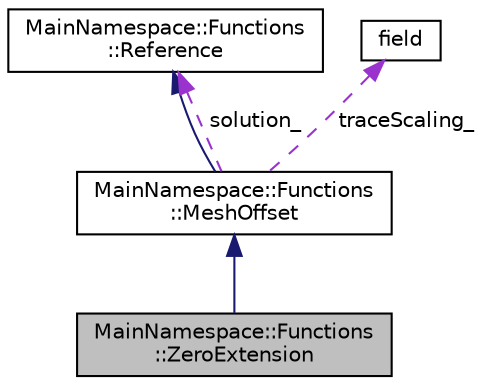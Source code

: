 digraph "MainNamespace::Functions::ZeroExtension"
{
 // INTERACTIVE_SVG=YES
 // LATEX_PDF_SIZE
  edge [fontname="Helvetica",fontsize="10",labelfontname="Helvetica",labelfontsize="10"];
  node [fontname="Helvetica",fontsize="10",shape=record];
  Node1 [label="MainNamespace::Functions\l::ZeroExtension",height=0.2,width=0.4,color="black", fillcolor="grey75", style="filled", fontcolor="black",tooltip="This only works decently for some solutions."];
  Node2 -> Node1 [dir="back",color="midnightblue",fontsize="10",style="solid",fontname="Helvetica"];
  Node2 [label="MainNamespace::Functions\l::MeshOffset",height=0.2,width=0.4,color="black", fillcolor="white", style="filled",URL="$class_main_namespace_1_1_functions_1_1_mesh_offset.html",tooltip="Offset that takes its values from a mesh data."];
  Node3 -> Node2 [dir="back",color="midnightblue",fontsize="10",style="solid",fontname="Helvetica"];
  Node3 [label="MainNamespace::Functions\l::Reference",height=0.2,width=0.4,color="black", fillcolor="white", style="filled",URL="$class_main_namespace_1_1_functions_1_1_reference.html",tooltip="Virtual class that specifies the reference traces for testing."];
  Node3 -> Node2 [dir="back",color="darkorchid3",fontsize="10",style="dashed",label=" solution_" ,fontname="Helvetica"];
  Node4 -> Node2 [dir="back",color="darkorchid3",fontsize="10",style="dashed",label=" traceScaling_" ,fontname="Helvetica"];
  Node4 [label="field",height=0.2,width=0.4,color="black", fillcolor="white", style="filled",tooltip=" "];
}
